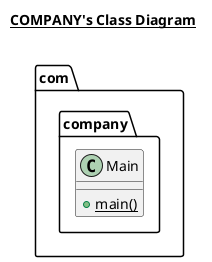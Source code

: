 @startuml

title __COMPANY's Class Diagram__\n

  namespace com.company {
    class com.company.Main {
        {static} + main()
    }
  }


@enduml